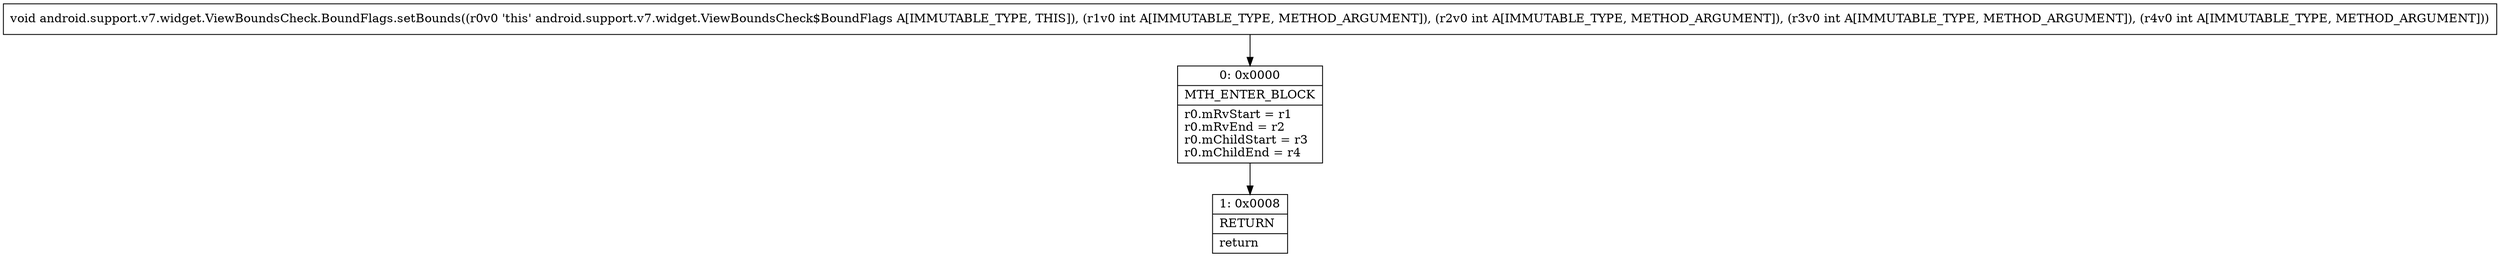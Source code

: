 digraph "CFG forandroid.support.v7.widget.ViewBoundsCheck.BoundFlags.setBounds(IIII)V" {
Node_0 [shape=record,label="{0\:\ 0x0000|MTH_ENTER_BLOCK\l|r0.mRvStart = r1\lr0.mRvEnd = r2\lr0.mChildStart = r3\lr0.mChildEnd = r4\l}"];
Node_1 [shape=record,label="{1\:\ 0x0008|RETURN\l|return\l}"];
MethodNode[shape=record,label="{void android.support.v7.widget.ViewBoundsCheck.BoundFlags.setBounds((r0v0 'this' android.support.v7.widget.ViewBoundsCheck$BoundFlags A[IMMUTABLE_TYPE, THIS]), (r1v0 int A[IMMUTABLE_TYPE, METHOD_ARGUMENT]), (r2v0 int A[IMMUTABLE_TYPE, METHOD_ARGUMENT]), (r3v0 int A[IMMUTABLE_TYPE, METHOD_ARGUMENT]), (r4v0 int A[IMMUTABLE_TYPE, METHOD_ARGUMENT])) }"];
MethodNode -> Node_0;
Node_0 -> Node_1;
}

